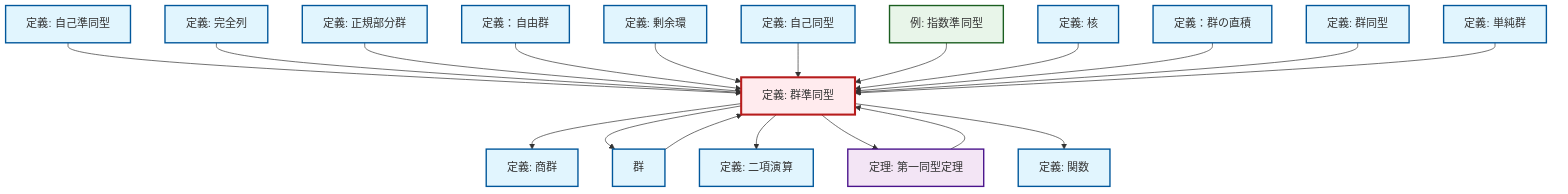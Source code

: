 graph TD
    classDef definition fill:#e1f5fe,stroke:#01579b,stroke-width:2px
    classDef theorem fill:#f3e5f5,stroke:#4a148c,stroke-width:2px
    classDef axiom fill:#fff3e0,stroke:#e65100,stroke-width:2px
    classDef example fill:#e8f5e9,stroke:#1b5e20,stroke-width:2px
    classDef current fill:#ffebee,stroke:#b71c1c,stroke-width:3px
    def-simple-group["定義: 単純群"]:::definition
    def-function["定義: 関数"]:::definition
    def-automorphism["定義: 自己同型"]:::definition
    def-isomorphism["定義: 群同型"]:::definition
    def-quotient-group["定義: 商群"]:::definition
    def-kernel["定義: 核"]:::definition
    def-direct-product["定義：群の直積"]:::definition
    def-normal-subgroup["定義: 正規部分群"]:::definition
    thm-first-isomorphism["定理: 第一同型定理"]:::theorem
    def-homomorphism["定義: 群準同型"]:::definition
    ex-exponential-homomorphism["例: 指数準同型"]:::example
    def-exact-sequence["定義: 完全列"]:::definition
    def-binary-operation["定義: 二項演算"]:::definition
    def-free-group["定義：自由群"]:::definition
    def-endomorphism["定義: 自己準同型"]:::definition
    def-group["群"]:::definition
    def-quotient-ring["定義: 剰余環"]:::definition
    def-endomorphism --> def-homomorphism
    def-exact-sequence --> def-homomorphism
    def-normal-subgroup --> def-homomorphism
    def-free-group --> def-homomorphism
    def-quotient-ring --> def-homomorphism
    def-automorphism --> def-homomorphism
    def-homomorphism --> def-quotient-group
    ex-exponential-homomorphism --> def-homomorphism
    def-homomorphism --> def-group
    def-homomorphism --> def-binary-operation
    def-kernel --> def-homomorphism
    def-direct-product --> def-homomorphism
    def-group --> def-homomorphism
    def-homomorphism --> thm-first-isomorphism
    def-homomorphism --> def-function
    def-isomorphism --> def-homomorphism
    thm-first-isomorphism --> def-homomorphism
    def-simple-group --> def-homomorphism
    class def-homomorphism current